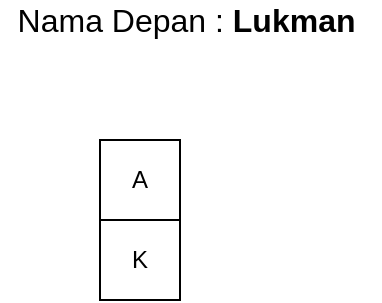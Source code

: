 <mxfile version="13.10.1" type="github">
  <diagram id="KrDxTiIuxsKZPklJdBHb" name="Page-1">
    <mxGraphModel dx="1210" dy="576" grid="1" gridSize="10" guides="1" tooltips="1" connect="1" arrows="1" fold="1" page="1" pageScale="1" pageWidth="1400" pageHeight="850" math="0" shadow="0">
      <root>
        <mxCell id="0" />
        <mxCell id="1" parent="0" />
        <mxCell id="imLu3sfdyxnJeD9b9Elo-1" value="A" style="rounded=0;whiteSpace=wrap;html=1;" vertex="1" parent="1">
          <mxGeometry x="120" y="120" width="40" height="40" as="geometry" />
        </mxCell>
        <mxCell id="imLu3sfdyxnJeD9b9Elo-2" value="Nama Depan : &lt;b style=&quot;font-size: 16px;&quot;&gt;Lukman&amp;nbsp;&lt;/b&gt;" style="text;html=1;align=center;verticalAlign=middle;resizable=0;points=[];autosize=1;fontSize=16;" vertex="1" parent="1">
          <mxGeometry x="70" y="50" width="190" height="20" as="geometry" />
        </mxCell>
        <mxCell id="imLu3sfdyxnJeD9b9Elo-3" value="K" style="rounded=0;whiteSpace=wrap;html=1;" vertex="1" parent="1">
          <mxGeometry x="120" y="160" width="40" height="40" as="geometry" />
        </mxCell>
      </root>
    </mxGraphModel>
  </diagram>
</mxfile>
